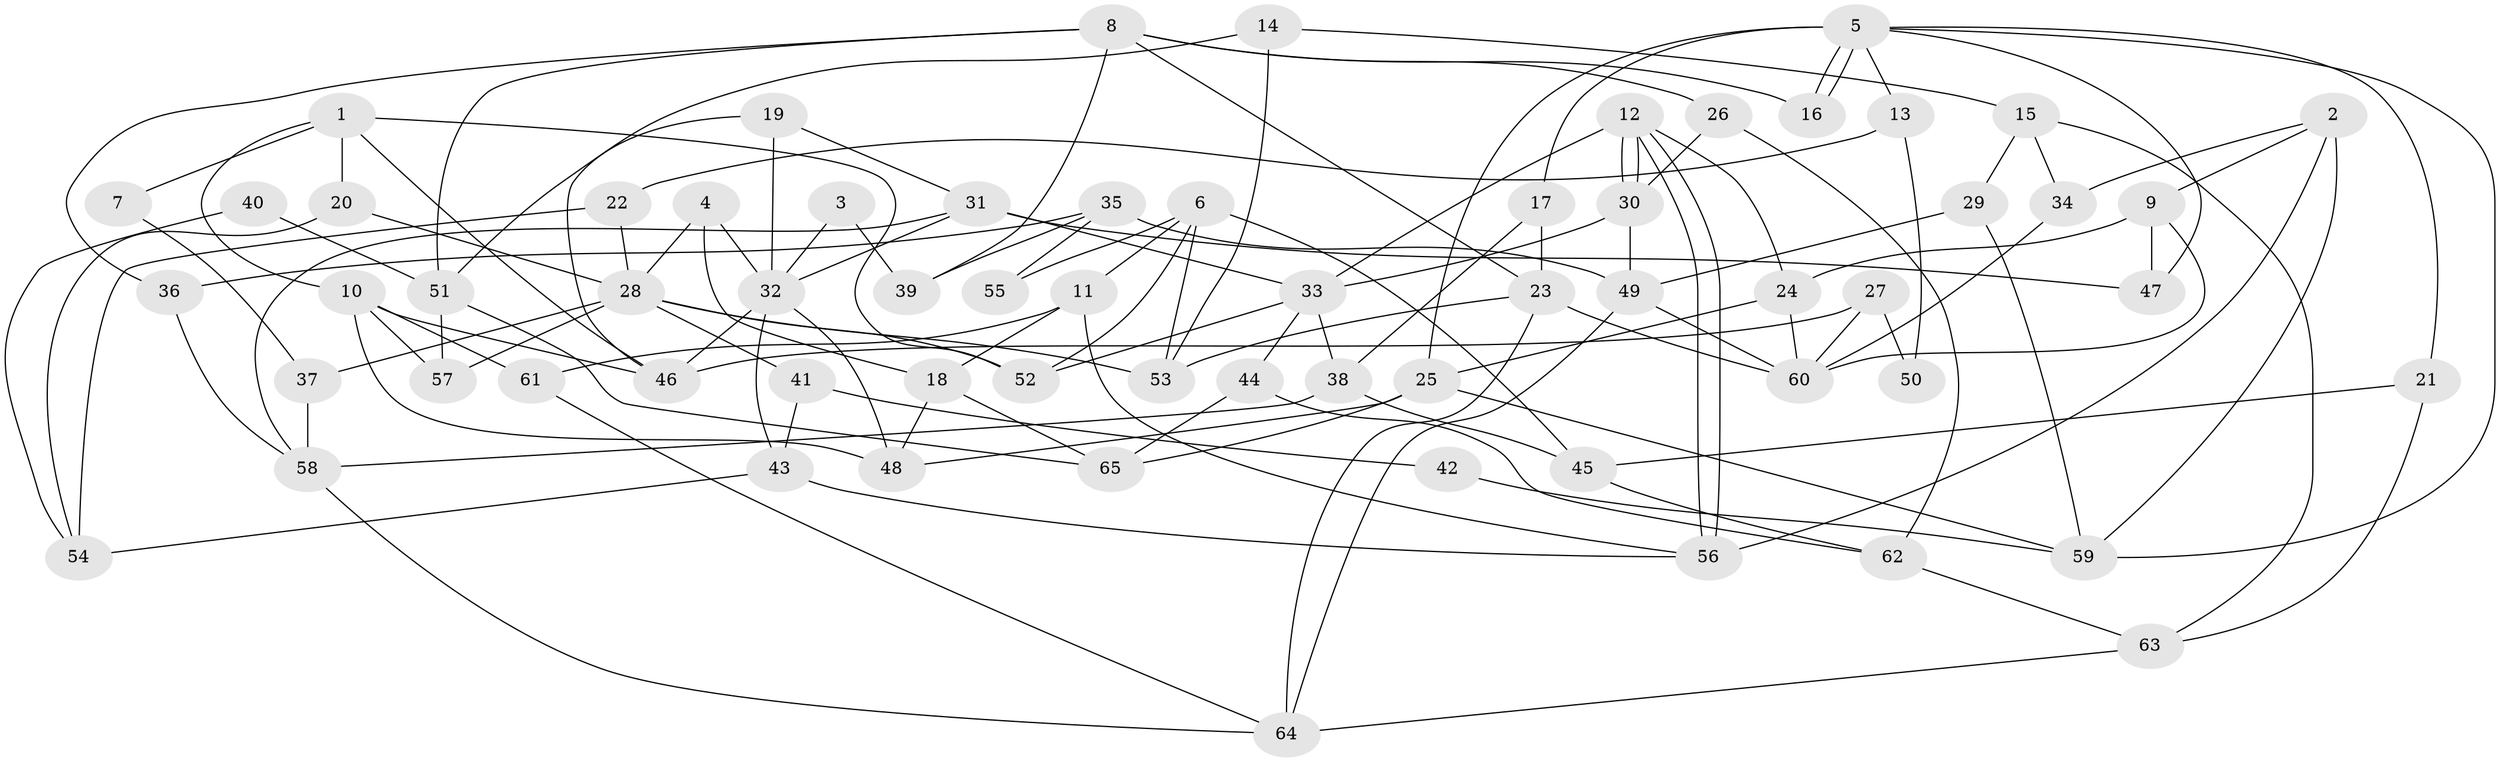 // coarse degree distribution, {7: 0.08888888888888889, 5: 0.13333333333333333, 2: 0.08888888888888889, 4: 0.15555555555555556, 6: 0.1111111111111111, 9: 0.022222222222222223, 3: 0.3333333333333333, 10: 0.022222222222222223, 8: 0.044444444444444446}
// Generated by graph-tools (version 1.1) at 2025/24/03/03/25 07:24:03]
// undirected, 65 vertices, 130 edges
graph export_dot {
graph [start="1"]
  node [color=gray90,style=filled];
  1;
  2;
  3;
  4;
  5;
  6;
  7;
  8;
  9;
  10;
  11;
  12;
  13;
  14;
  15;
  16;
  17;
  18;
  19;
  20;
  21;
  22;
  23;
  24;
  25;
  26;
  27;
  28;
  29;
  30;
  31;
  32;
  33;
  34;
  35;
  36;
  37;
  38;
  39;
  40;
  41;
  42;
  43;
  44;
  45;
  46;
  47;
  48;
  49;
  50;
  51;
  52;
  53;
  54;
  55;
  56;
  57;
  58;
  59;
  60;
  61;
  62;
  63;
  64;
  65;
  1 -- 46;
  1 -- 10;
  1 -- 7;
  1 -- 20;
  1 -- 52;
  2 -- 59;
  2 -- 9;
  2 -- 34;
  2 -- 56;
  3 -- 39;
  3 -- 32;
  4 -- 18;
  4 -- 28;
  4 -- 32;
  5 -- 16;
  5 -- 16;
  5 -- 59;
  5 -- 13;
  5 -- 17;
  5 -- 21;
  5 -- 25;
  5 -- 47;
  6 -- 11;
  6 -- 52;
  6 -- 45;
  6 -- 53;
  6 -- 55;
  7 -- 37;
  8 -- 26;
  8 -- 23;
  8 -- 16;
  8 -- 36;
  8 -- 39;
  8 -- 51;
  9 -- 60;
  9 -- 24;
  9 -- 47;
  10 -- 48;
  10 -- 57;
  10 -- 46;
  10 -- 61;
  11 -- 56;
  11 -- 61;
  11 -- 18;
  12 -- 30;
  12 -- 30;
  12 -- 56;
  12 -- 56;
  12 -- 24;
  12 -- 33;
  13 -- 22;
  13 -- 50;
  14 -- 51;
  14 -- 53;
  14 -- 15;
  15 -- 63;
  15 -- 29;
  15 -- 34;
  17 -- 38;
  17 -- 23;
  18 -- 48;
  18 -- 65;
  19 -- 31;
  19 -- 46;
  19 -- 32;
  20 -- 28;
  20 -- 54;
  21 -- 45;
  21 -- 63;
  22 -- 54;
  22 -- 28;
  23 -- 64;
  23 -- 53;
  23 -- 60;
  24 -- 60;
  24 -- 25;
  25 -- 48;
  25 -- 59;
  25 -- 65;
  26 -- 62;
  26 -- 30;
  27 -- 46;
  27 -- 60;
  27 -- 50;
  28 -- 53;
  28 -- 52;
  28 -- 37;
  28 -- 41;
  28 -- 57;
  29 -- 49;
  29 -- 59;
  30 -- 33;
  30 -- 49;
  31 -- 47;
  31 -- 32;
  31 -- 33;
  31 -- 58;
  32 -- 43;
  32 -- 46;
  32 -- 48;
  33 -- 38;
  33 -- 44;
  33 -- 52;
  34 -- 60;
  35 -- 36;
  35 -- 49;
  35 -- 39;
  35 -- 55;
  36 -- 58;
  37 -- 58;
  38 -- 58;
  38 -- 45;
  40 -- 51;
  40 -- 54;
  41 -- 43;
  41 -- 42;
  42 -- 59;
  43 -- 56;
  43 -- 54;
  44 -- 65;
  44 -- 62;
  45 -- 62;
  49 -- 60;
  49 -- 64;
  51 -- 65;
  51 -- 57;
  58 -- 64;
  61 -- 64;
  62 -- 63;
  63 -- 64;
}
